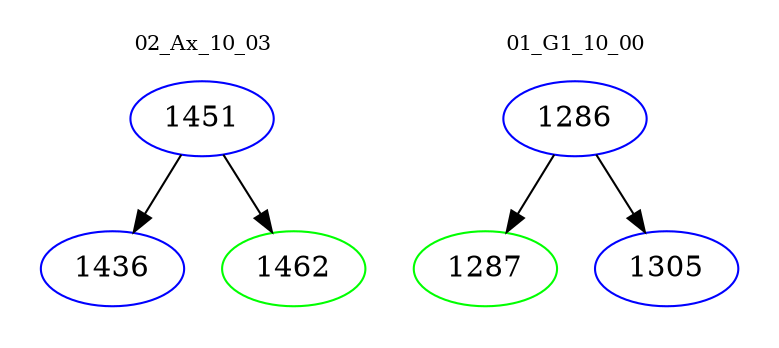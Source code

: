 digraph{
subgraph cluster_0 {
color = white
label = "02_Ax_10_03";
fontsize=10;
T0_1451 [label="1451", color="blue"]
T0_1451 -> T0_1436 [color="black"]
T0_1436 [label="1436", color="blue"]
T0_1451 -> T0_1462 [color="black"]
T0_1462 [label="1462", color="green"]
}
subgraph cluster_1 {
color = white
label = "01_G1_10_00";
fontsize=10;
T1_1286 [label="1286", color="blue"]
T1_1286 -> T1_1287 [color="black"]
T1_1287 [label="1287", color="green"]
T1_1286 -> T1_1305 [color="black"]
T1_1305 [label="1305", color="blue"]
}
}
